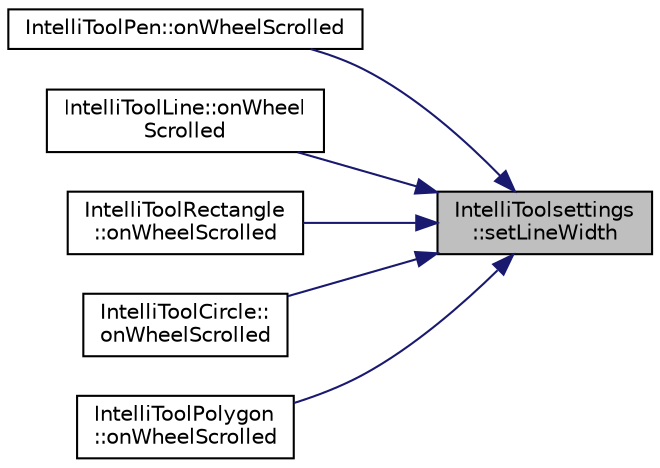 digraph "IntelliToolsettings::setLineWidth"
{
 // LATEX_PDF_SIZE
  edge [fontname="Helvetica",fontsize="10",labelfontname="Helvetica",labelfontsize="10"];
  node [fontname="Helvetica",fontsize="10",shape=record];
  rankdir="RL";
  Node1 [label="IntelliToolsettings\l::setLineWidth",height=0.2,width=0.4,color="black", fillcolor="grey75", style="filled", fontcolor="black",tooltip=" "];
  Node1 -> Node2 [dir="back",color="midnightblue",fontsize="10",style="solid",fontname="Helvetica"];
  Node2 [label="IntelliToolPen::onWheelScrolled",height=0.2,width=0.4,color="black", fillcolor="white", style="filled",URL="$class_intelli_tool_pen.html#afe3626ddff440ab125f4a2465c45427a",tooltip="A function managing the scroll event. Changing penWidth relativ to value."];
  Node1 -> Node3 [dir="back",color="midnightblue",fontsize="10",style="solid",fontname="Helvetica"];
  Node3 [label="IntelliToolLine::onWheel\lScrolled",height=0.2,width=0.4,color="black", fillcolor="white", style="filled",URL="$class_intelli_tool_line.html#aaf1d686e1ec43f41b5186ccfd806b125",tooltip="A function managing the scroll event. Changing the lineWidth relative to value."];
  Node1 -> Node4 [dir="back",color="midnightblue",fontsize="10",style="solid",fontname="Helvetica"];
  Node4 [label="IntelliToolRectangle\l::onWheelScrolled",height=0.2,width=0.4,color="black", fillcolor="white", style="filled",URL="$class_intelli_tool_rectangle.html#a445c53a56e859f970e59f5036e221e0c",tooltip="A function managing the scroll event.Changing edgeWidth relativ to value."];
  Node1 -> Node5 [dir="back",color="midnightblue",fontsize="10",style="solid",fontname="Helvetica"];
  Node5 [label="IntelliToolCircle::\lonWheelScrolled",height=0.2,width=0.4,color="black", fillcolor="white", style="filled",URL="$class_intelli_tool_circle.html#ae2d9b0fb6695c184c4cb507a5fb75506",tooltip="A function managing the scroll event. Changing the edge Width relative to value."];
  Node1 -> Node6 [dir="back",color="midnightblue",fontsize="10",style="solid",fontname="Helvetica"];
  Node6 [label="IntelliToolPolygon\l::onWheelScrolled",height=0.2,width=0.4,color="black", fillcolor="white", style="filled",URL="$class_intelli_tool_polygon.html#a713103300c9f023d64d9eec5ac05dd17",tooltip="A function managing the scroll event. CHanging the lineWidth relative to value."];
}

